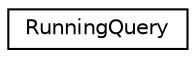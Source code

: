digraph "Graphical Class Hierarchy"
{
 // LATEX_PDF_SIZE
  edge [fontname="Helvetica",fontsize="10",labelfontname="Helvetica",labelfontsize="10"];
  node [fontname="Helvetica",fontsize="10",shape=record];
  rankdir="LR";
  Node0 [label="RunningQuery",height=0.2,width=0.4,color="black", fillcolor="white", style="filled",URL="$classRunningQuery.html",tooltip=" "];
}
